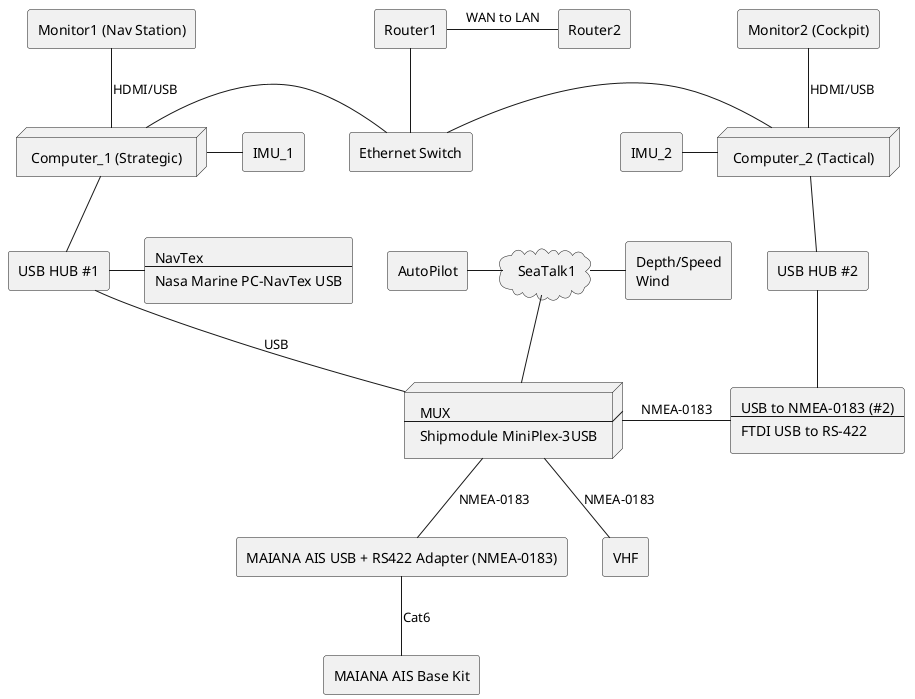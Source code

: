 @startuml

rectangle AIS [
 MAIANA AIS Base Kit
]

rectangle AIS_to_NMEA [
 MAIANA AIS USB + RS422 Adapter (NMEA-0183)
]

node MUX [
 MUX
 ----
 Shipmodule MiniPlex-3USB
]

node comp1 [
 Computer_1 (Strategic)
]

node comp2 [
 Computer_2 (Tactical)
]

rectangle usb_hub1 [
 USB HUB #1
]

rectangle usb_hub2 [
 USB HUB #2
]


rectangle router1 [
 Router1
]

rectangle router2 [
 Router2
]

rectangle Eth_switch [
 Ethernet Switch
]

rectangle mon1 [
 Monitor1 (Nav Station)
]

rectangle mon2 [
 Monitor2 (Cockpit)
]

rectangle USB_to_Serial2 [
 USB to NMEA-0183 (#2)
 ----
 FTDI USB to RS-422
]

cloud seatalk [
 SeaTalk1
]

rectangle instr [
 Depth/Speed
 Wind
]

rectangle AP [
 AutoPilot
]

rectangle IMU1 [
 IMU_1
]

rectangle IMU2 [
 IMU_2
]

rectangle VHF [
 VHF
]

rectangle NavTex [
 NavTex
 ----
 Nasa Marine PC-NavTex USB
]

AIS -u- AIS_to_NMEA : Cat6

MUX -- AIS_to_NMEA : NMEA-0183
MUX -r- USB_to_Serial2 : NMEA-0183
MUX -u- seatalk
MUX -- VHF : NMEA-0183

seatalk -r- instr
seatalk -l- AP

comp1 -u- mon1 : HDMI/USB
comp2 -u- mon2 : HDMI/USB

comp1 -r- IMU1
comp2 -l- IMU2

usb_hub1 -r- NavTex

comp1 -d- usb_hub1
comp2 -d- usb_hub2

usb_hub1 -- MUX : USB
usb_hub2 -- USB_to_Serial2

router1 -r- router2 : WAN to LAN
Eth_switch -u- router1

Eth_switch -l- comp1
Eth_switch -r- comp2

@enduml
